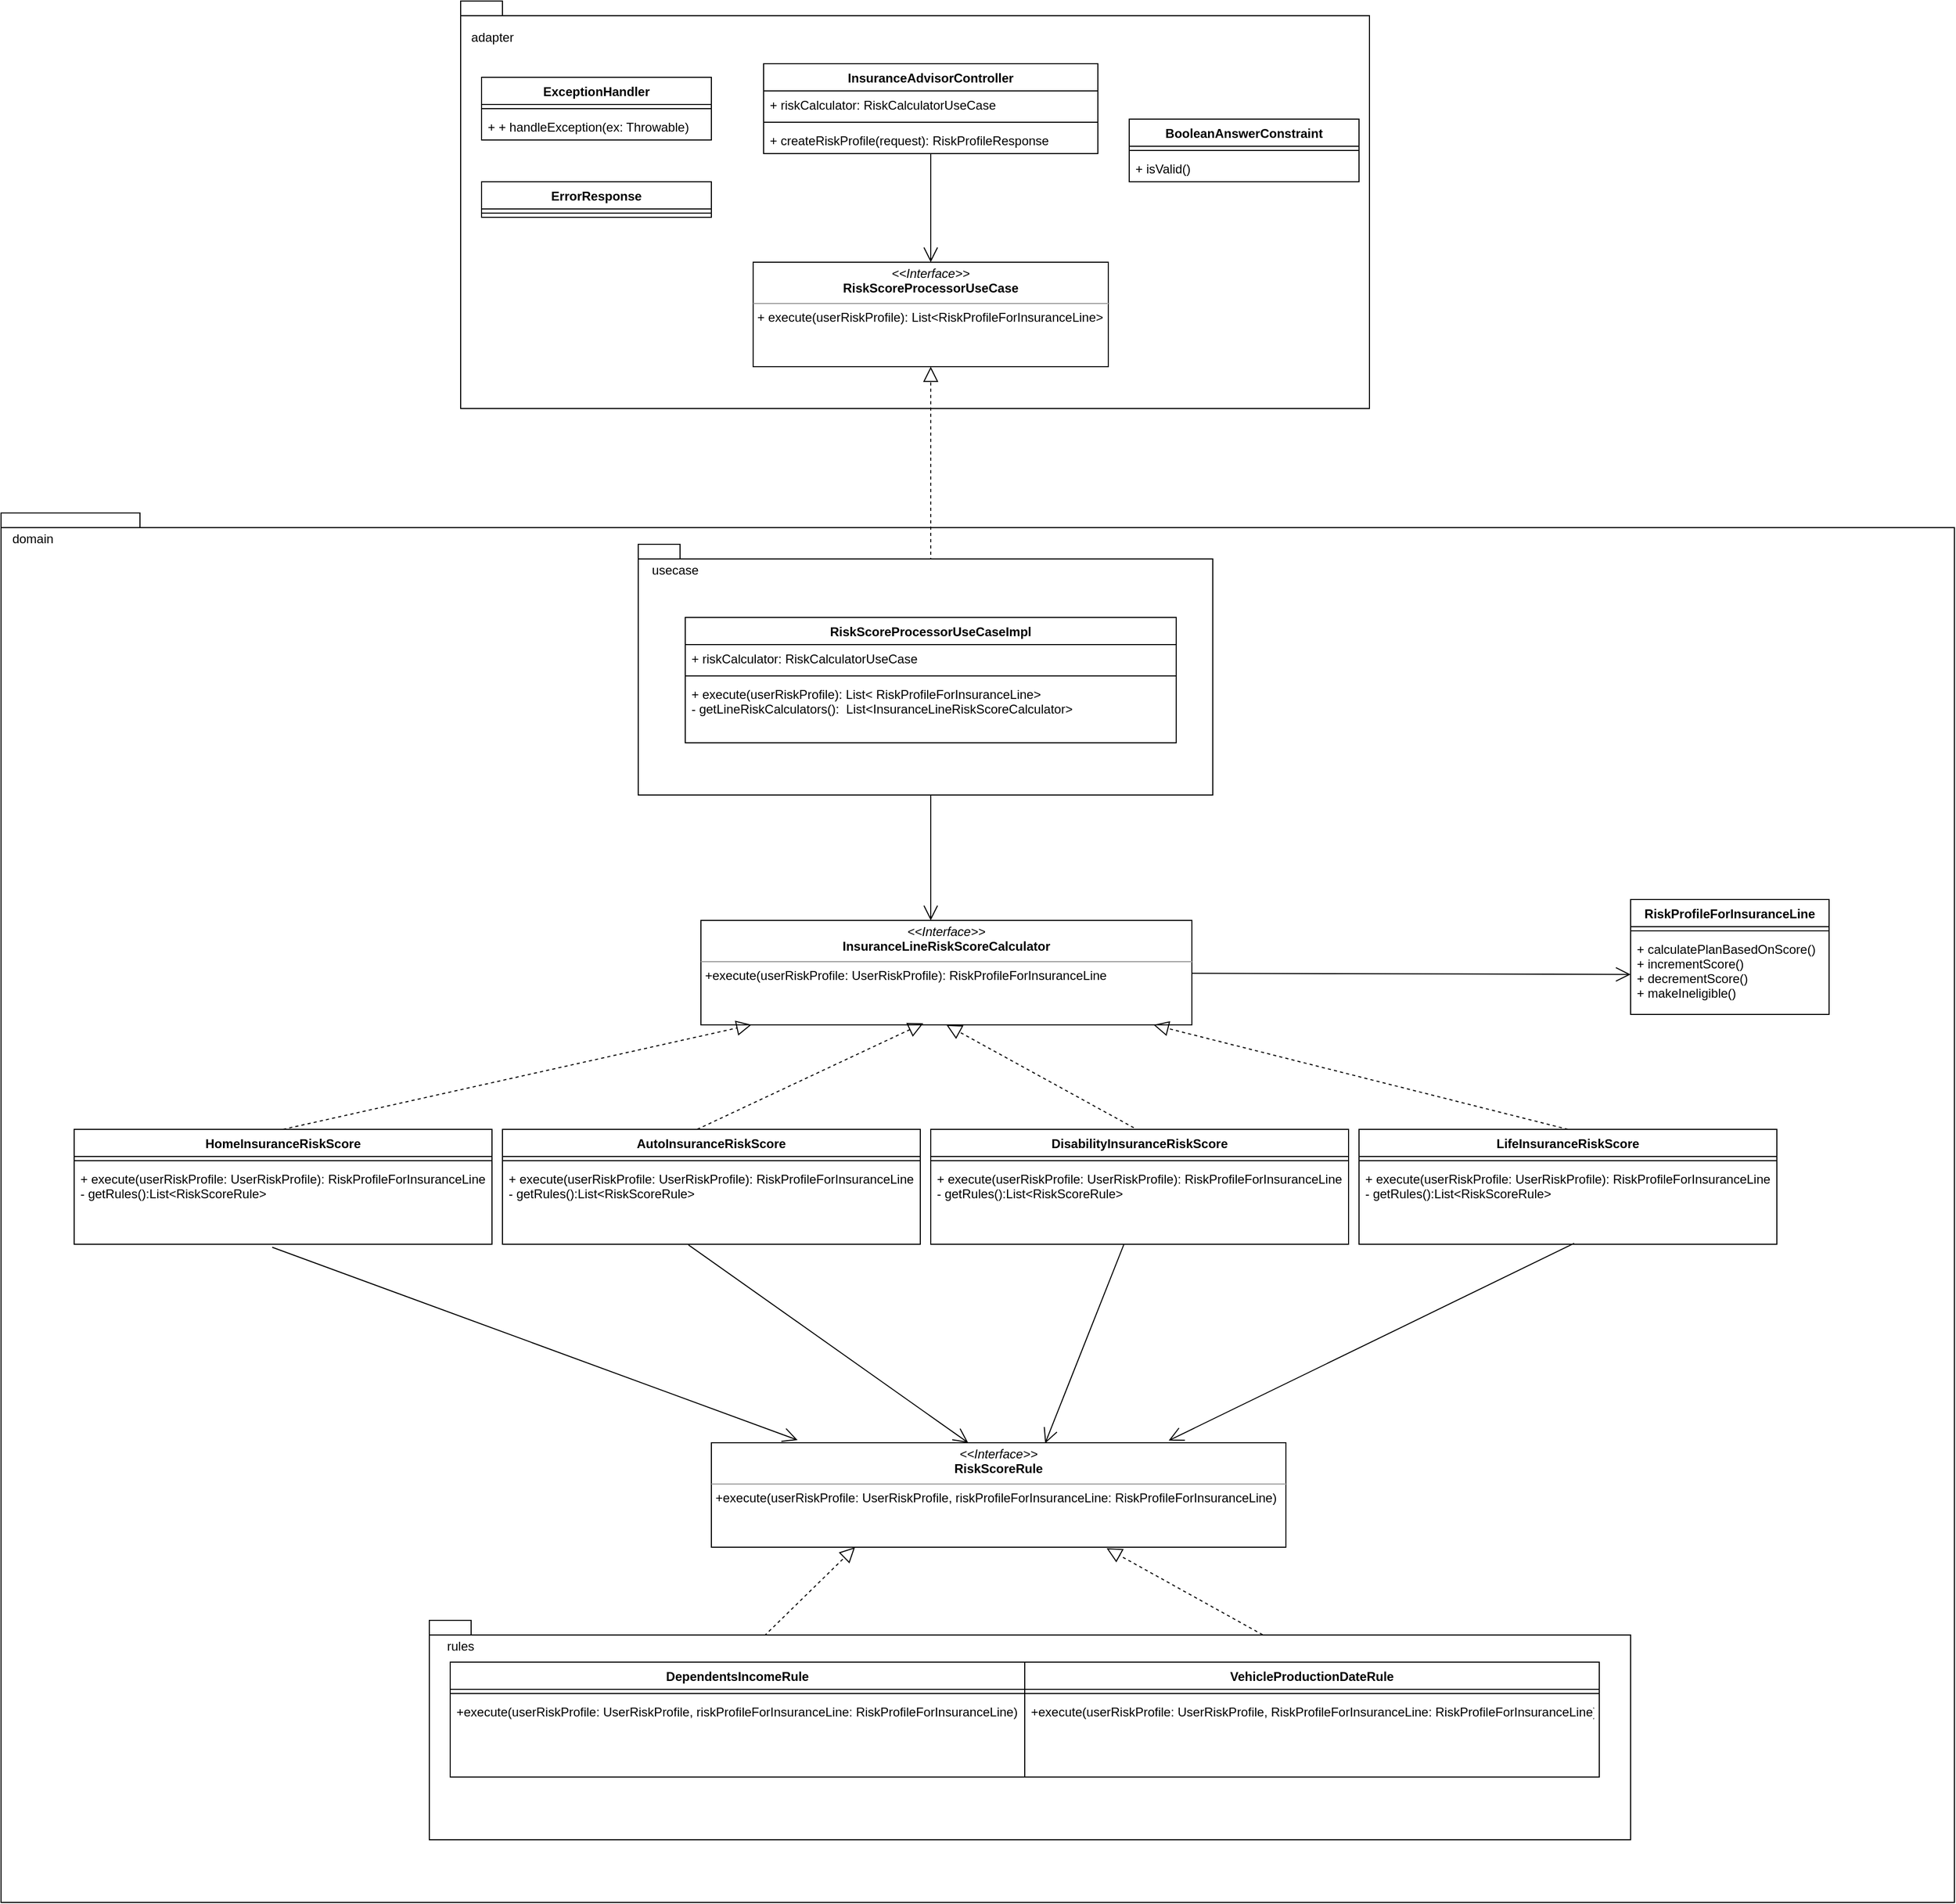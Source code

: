 <mxfile version="20.2.0" type="github">
  <diagram id="SVKXSChUIAAmM2R3LEYZ" name="Page-1">
    <mxGraphModel dx="2773" dy="1910" grid="1" gridSize="10" guides="1" tooltips="1" connect="1" arrows="1" fold="1" page="1" pageScale="1" pageWidth="850" pageHeight="1100" math="0" shadow="0">
      <root>
        <mxCell id="0" />
        <mxCell id="1" parent="0" />
        <mxCell id="6InDdCLGvUVwwbw9M51u-63" value="" style="group" parent="1" connectable="0" vertex="1">
          <mxGeometry x="-70" y="-20" width="870" height="390" as="geometry" />
        </mxCell>
        <mxCell id="6InDdCLGvUVwwbw9M51u-48" value="" style="shape=folder;fontStyle=1;spacingTop=10;tabWidth=40;tabHeight=14;tabPosition=left;html=1;" parent="6InDdCLGvUVwwbw9M51u-63" vertex="1">
          <mxGeometry width="870" height="390" as="geometry" />
        </mxCell>
        <mxCell id="6InDdCLGvUVwwbw9M51u-49" value="adapter" style="text;html=1;align=center;verticalAlign=middle;resizable=0;points=[];autosize=1;strokeColor=none;fillColor=none;" parent="6InDdCLGvUVwwbw9M51u-63" vertex="1">
          <mxGeometry y="20" width="60" height="30" as="geometry" />
        </mxCell>
        <mxCell id="dkyOJv_qx5CS_OgZHiO7-1" value="InsuranceAdvisorController" style="swimlane;fontStyle=1;align=center;verticalAlign=top;childLayout=stackLayout;horizontal=1;startSize=26;horizontalStack=0;resizeParent=1;resizeParentMax=0;resizeLast=0;collapsible=1;marginBottom=0;" parent="6InDdCLGvUVwwbw9M51u-63" vertex="1">
          <mxGeometry x="290" y="60" width="320" height="86" as="geometry">
            <mxRectangle x="220" y="40" width="200" height="30" as="alternateBounds" />
          </mxGeometry>
        </mxCell>
        <mxCell id="dkyOJv_qx5CS_OgZHiO7-2" value="+ riskCalculator: RiskCalculatorUseCase" style="text;strokeColor=none;fillColor=none;align=left;verticalAlign=top;spacingLeft=4;spacingRight=4;overflow=hidden;rotatable=0;points=[[0,0.5],[1,0.5]];portConstraint=eastwest;" parent="dkyOJv_qx5CS_OgZHiO7-1" vertex="1">
          <mxGeometry y="26" width="320" height="26" as="geometry" />
        </mxCell>
        <mxCell id="dkyOJv_qx5CS_OgZHiO7-3" value="" style="line;strokeWidth=1;fillColor=none;align=left;verticalAlign=middle;spacingTop=-1;spacingLeft=3;spacingRight=3;rotatable=0;labelPosition=right;points=[];portConstraint=eastwest;" parent="dkyOJv_qx5CS_OgZHiO7-1" vertex="1">
          <mxGeometry y="52" width="320" height="8" as="geometry" />
        </mxCell>
        <mxCell id="dkyOJv_qx5CS_OgZHiO7-4" value="+ createRiskProfile(request): RiskProfileResponse" style="text;strokeColor=none;fillColor=none;align=left;verticalAlign=top;spacingLeft=4;spacingRight=4;overflow=hidden;rotatable=0;points=[[0,0.5],[1,0.5]];portConstraint=eastwest;" parent="dkyOJv_qx5CS_OgZHiO7-1" vertex="1">
          <mxGeometry y="60" width="320" height="26" as="geometry" />
        </mxCell>
        <mxCell id="dkyOJv_qx5CS_OgZHiO7-5" value="" style="endArrow=open;endFill=1;endSize=12;html=1;rounded=0;entryX=0.5;entryY=0;entryDx=0;entryDy=0;" parent="6InDdCLGvUVwwbw9M51u-63" source="dkyOJv_qx5CS_OgZHiO7-4" target="dkyOJv_qx5CS_OgZHiO7-10" edge="1">
          <mxGeometry width="160" relative="1" as="geometry">
            <mxPoint x="270" y="260" as="sourcePoint" />
            <mxPoint x="450" y="250" as="targetPoint" />
          </mxGeometry>
        </mxCell>
        <mxCell id="dkyOJv_qx5CS_OgZHiO7-10" value="&lt;p style=&quot;margin:0px;margin-top:4px;text-align:center;&quot;&gt;&lt;i&gt;&amp;lt;&amp;lt;Interface&amp;gt;&amp;gt;&lt;/i&gt;&lt;br&gt;&lt;b&gt;RiskScoreProcessorUseCase&lt;/b&gt;&lt;br&gt;&lt;/p&gt;&lt;hr size=&quot;1&quot;&gt;&lt;p style=&quot;margin:0px;margin-left:4px;&quot;&gt;&lt;/p&gt;&lt;p style=&quot;margin:0px;margin-left:4px;&quot;&gt;+ execute(userRiskProfile): List&amp;lt;RiskProfileForInsuranceLine&amp;gt;&lt;br&gt;&lt;br&gt;&lt;/p&gt;" style="verticalAlign=top;align=left;overflow=fill;fontSize=12;fontFamily=Helvetica;html=1;" parent="6InDdCLGvUVwwbw9M51u-63" vertex="1">
          <mxGeometry x="280" y="250" width="340" height="100" as="geometry" />
        </mxCell>
        <mxCell id="6InDdCLGvUVwwbw9M51u-52" value="ExceptionHandler" style="swimlane;fontStyle=1;align=center;verticalAlign=top;childLayout=stackLayout;horizontal=1;startSize=26;horizontalStack=0;resizeParent=1;resizeParentMax=0;resizeLast=0;collapsible=1;marginBottom=0;" parent="6InDdCLGvUVwwbw9M51u-63" vertex="1">
          <mxGeometry x="20" y="73" width="220" height="60" as="geometry">
            <mxRectangle x="220" y="40" width="200" height="30" as="alternateBounds" />
          </mxGeometry>
        </mxCell>
        <mxCell id="6InDdCLGvUVwwbw9M51u-54" value="" style="line;strokeWidth=1;fillColor=none;align=left;verticalAlign=middle;spacingTop=-1;spacingLeft=3;spacingRight=3;rotatable=0;labelPosition=right;points=[];portConstraint=eastwest;" parent="6InDdCLGvUVwwbw9M51u-52" vertex="1">
          <mxGeometry y="26" width="220" height="8" as="geometry" />
        </mxCell>
        <mxCell id="6InDdCLGvUVwwbw9M51u-55" value="+ + handleException(ex: Throwable)" style="text;strokeColor=none;fillColor=none;align=left;verticalAlign=top;spacingLeft=4;spacingRight=4;overflow=hidden;rotatable=0;points=[[0,0.5],[1,0.5]];portConstraint=eastwest;" parent="6InDdCLGvUVwwbw9M51u-52" vertex="1">
          <mxGeometry y="34" width="220" height="26" as="geometry" />
        </mxCell>
        <mxCell id="6InDdCLGvUVwwbw9M51u-56" value="ErrorResponse" style="swimlane;fontStyle=1;align=center;verticalAlign=top;childLayout=stackLayout;horizontal=1;startSize=26;horizontalStack=0;resizeParent=1;resizeParentMax=0;resizeLast=0;collapsible=1;marginBottom=0;" parent="6InDdCLGvUVwwbw9M51u-63" vertex="1">
          <mxGeometry x="20" y="173" width="220" height="34" as="geometry">
            <mxRectangle x="220" y="40" width="200" height="30" as="alternateBounds" />
          </mxGeometry>
        </mxCell>
        <mxCell id="6InDdCLGvUVwwbw9M51u-57" value="" style="line;strokeWidth=1;fillColor=none;align=left;verticalAlign=middle;spacingTop=-1;spacingLeft=3;spacingRight=3;rotatable=0;labelPosition=right;points=[];portConstraint=eastwest;" parent="6InDdCLGvUVwwbw9M51u-56" vertex="1">
          <mxGeometry y="26" width="220" height="8" as="geometry" />
        </mxCell>
        <mxCell id="6InDdCLGvUVwwbw9M51u-59" value="BooleanAnswerConstraint" style="swimlane;fontStyle=1;align=center;verticalAlign=top;childLayout=stackLayout;horizontal=1;startSize=26;horizontalStack=0;resizeParent=1;resizeParentMax=0;resizeLast=0;collapsible=1;marginBottom=0;" parent="6InDdCLGvUVwwbw9M51u-63" vertex="1">
          <mxGeometry x="640" y="113" width="220" height="60" as="geometry">
            <mxRectangle x="220" y="40" width="200" height="30" as="alternateBounds" />
          </mxGeometry>
        </mxCell>
        <mxCell id="6InDdCLGvUVwwbw9M51u-60" value="" style="line;strokeWidth=1;fillColor=none;align=left;verticalAlign=middle;spacingTop=-1;spacingLeft=3;spacingRight=3;rotatable=0;labelPosition=right;points=[];portConstraint=eastwest;" parent="6InDdCLGvUVwwbw9M51u-59" vertex="1">
          <mxGeometry y="26" width="220" height="8" as="geometry" />
        </mxCell>
        <mxCell id="6InDdCLGvUVwwbw9M51u-61" value="+ isValid()" style="text;strokeColor=none;fillColor=none;align=left;verticalAlign=top;spacingLeft=4;spacingRight=4;overflow=hidden;rotatable=0;points=[[0,0.5],[1,0.5]];portConstraint=eastwest;" parent="6InDdCLGvUVwwbw9M51u-59" vertex="1">
          <mxGeometry y="34" width="220" height="26" as="geometry" />
        </mxCell>
        <mxCell id="6InDdCLGvUVwwbw9M51u-86" value="" style="shape=folder;fontStyle=1;spacingTop=10;tabWidth=40;tabHeight=14;tabPosition=left;html=1;" parent="1" vertex="1">
          <mxGeometry x="-510" y="470" width="1870" height="1330" as="geometry" />
        </mxCell>
        <mxCell id="6InDdCLGvUVwwbw9M51u-9" value="" style="endArrow=open;endFill=1;endSize=12;html=1;rounded=0;" parent="1" source="6InDdCLGvUVwwbw9M51u-7" edge="1">
          <mxGeometry width="160" relative="1" as="geometry">
            <mxPoint x="340" y="820" as="sourcePoint" />
            <mxPoint x="380" y="860" as="targetPoint" />
          </mxGeometry>
        </mxCell>
        <mxCell id="6InDdCLGvUVwwbw9M51u-10" value="&lt;p style=&quot;margin:0px;margin-top:4px;text-align:center;&quot;&gt;&lt;i&gt;&amp;lt;&amp;lt;Interface&amp;gt;&amp;gt;&lt;/i&gt;&lt;br&gt;&lt;b&gt;InsuranceLineRiskScoreCalculator&lt;/b&gt;&lt;br&gt;&lt;/p&gt;&lt;hr size=&quot;1&quot;&gt;&lt;p style=&quot;margin:0px;margin-left:4px;&quot;&gt;&lt;/p&gt;&lt;p style=&quot;margin:0px;margin-left:4px;&quot;&gt;+execute(userRiskProfile: UserRiskProfile): RiskProfileForInsuranceLine&lt;/p&gt;" style="verticalAlign=top;align=left;overflow=fill;fontSize=12;fontFamily=Helvetica;html=1;" parent="1" vertex="1">
          <mxGeometry x="160" y="860" width="470" height="100" as="geometry" />
        </mxCell>
        <mxCell id="6InDdCLGvUVwwbw9M51u-11" value="" style="endArrow=block;dashed=1;endFill=0;endSize=12;html=1;rounded=0;entryX=0.453;entryY=0.985;entryDx=0;entryDy=0;entryPerimeter=0;exitX=0.466;exitY=0;exitDx=0;exitDy=0;exitPerimeter=0;" parent="1" source="6InDdCLGvUVwwbw9M51u-12" target="6InDdCLGvUVwwbw9M51u-10" edge="1">
          <mxGeometry width="160" relative="1" as="geometry">
            <mxPoint x="120" y="1110" as="sourcePoint" />
            <mxPoint x="280" y="1110" as="targetPoint" />
          </mxGeometry>
        </mxCell>
        <mxCell id="6InDdCLGvUVwwbw9M51u-12" value="AutoInsuranceRiskScore" style="swimlane;fontStyle=1;align=center;verticalAlign=top;childLayout=stackLayout;horizontal=1;startSize=26;horizontalStack=0;resizeParent=1;resizeParentMax=0;resizeLast=0;collapsible=1;marginBottom=0;" parent="1" vertex="1">
          <mxGeometry x="-30" y="1060" width="400" height="110" as="geometry">
            <mxRectangle x="220" y="40" width="200" height="30" as="alternateBounds" />
          </mxGeometry>
        </mxCell>
        <mxCell id="6InDdCLGvUVwwbw9M51u-14" value="" style="line;strokeWidth=1;fillColor=none;align=left;verticalAlign=middle;spacingTop=-1;spacingLeft=3;spacingRight=3;rotatable=0;labelPosition=right;points=[];portConstraint=eastwest;" parent="6InDdCLGvUVwwbw9M51u-12" vertex="1">
          <mxGeometry y="26" width="400" height="8" as="geometry" />
        </mxCell>
        <mxCell id="6InDdCLGvUVwwbw9M51u-15" value="+ execute(userRiskProfile: UserRiskProfile): RiskProfileForInsuranceLine&#xa;- getRules():List&lt;RiskScoreRule&gt;" style="text;strokeColor=none;fillColor=none;align=left;verticalAlign=top;spacingLeft=4;spacingRight=4;overflow=hidden;rotatable=0;points=[[0,0.5],[1,0.5]];portConstraint=eastwest;" parent="6InDdCLGvUVwwbw9M51u-12" vertex="1">
          <mxGeometry y="34" width="400" height="76" as="geometry" />
        </mxCell>
        <mxCell id="6InDdCLGvUVwwbw9M51u-16" value="DisabilityInsuranceRiskScore" style="swimlane;fontStyle=1;align=center;verticalAlign=top;childLayout=stackLayout;horizontal=1;startSize=26;horizontalStack=0;resizeParent=1;resizeParentMax=0;resizeLast=0;collapsible=1;marginBottom=0;" parent="1" vertex="1">
          <mxGeometry x="380" y="1060" width="400" height="110" as="geometry">
            <mxRectangle x="220" y="40" width="200" height="30" as="alternateBounds" />
          </mxGeometry>
        </mxCell>
        <mxCell id="6InDdCLGvUVwwbw9M51u-17" value="" style="line;strokeWidth=1;fillColor=none;align=left;verticalAlign=middle;spacingTop=-1;spacingLeft=3;spacingRight=3;rotatable=0;labelPosition=right;points=[];portConstraint=eastwest;" parent="6InDdCLGvUVwwbw9M51u-16" vertex="1">
          <mxGeometry y="26" width="400" height="8" as="geometry" />
        </mxCell>
        <mxCell id="6InDdCLGvUVwwbw9M51u-18" value="+ execute(userRiskProfile: UserRiskProfile): RiskProfileForInsuranceLine&#xa;- getRules():List&lt;RiskScoreRule&gt;" style="text;strokeColor=none;fillColor=none;align=left;verticalAlign=top;spacingLeft=4;spacingRight=4;overflow=hidden;rotatable=0;points=[[0,0.5],[1,0.5]];portConstraint=eastwest;" parent="6InDdCLGvUVwwbw9M51u-16" vertex="1">
          <mxGeometry y="34" width="400" height="76" as="geometry" />
        </mxCell>
        <mxCell id="6InDdCLGvUVwwbw9M51u-19" value="" style="endArrow=block;dashed=1;endFill=0;endSize=12;html=1;rounded=0;entryX=0.5;entryY=1;entryDx=0;entryDy=0;exitX=0.486;exitY=-0.014;exitDx=0;exitDy=0;exitPerimeter=0;" parent="1" source="6InDdCLGvUVwwbw9M51u-16" target="6InDdCLGvUVwwbw9M51u-10" edge="1">
          <mxGeometry width="160" relative="1" as="geometry">
            <mxPoint x="161.74" y="1070" as="sourcePoint" />
            <mxPoint x="224.05" y="970.7" as="targetPoint" />
          </mxGeometry>
        </mxCell>
        <mxCell id="6InDdCLGvUVwwbw9M51u-20" value="HomeInsuranceRiskScore" style="swimlane;fontStyle=1;align=center;verticalAlign=top;childLayout=stackLayout;horizontal=1;startSize=26;horizontalStack=0;resizeParent=1;resizeParentMax=0;resizeLast=0;collapsible=1;marginBottom=0;" parent="1" vertex="1">
          <mxGeometry x="-440" y="1060" width="400" height="110" as="geometry">
            <mxRectangle x="220" y="40" width="200" height="30" as="alternateBounds" />
          </mxGeometry>
        </mxCell>
        <mxCell id="6InDdCLGvUVwwbw9M51u-21" value="" style="line;strokeWidth=1;fillColor=none;align=left;verticalAlign=middle;spacingTop=-1;spacingLeft=3;spacingRight=3;rotatable=0;labelPosition=right;points=[];portConstraint=eastwest;" parent="6InDdCLGvUVwwbw9M51u-20" vertex="1">
          <mxGeometry y="26" width="400" height="8" as="geometry" />
        </mxCell>
        <mxCell id="6InDdCLGvUVwwbw9M51u-22" value="+ execute(userRiskProfile: UserRiskProfile): RiskProfileForInsuranceLine&#xa;- getRules():List&lt;RiskScoreRule&gt;" style="text;strokeColor=none;fillColor=none;align=left;verticalAlign=top;spacingLeft=4;spacingRight=4;overflow=hidden;rotatable=0;points=[[0,0.5],[1,0.5]];portConstraint=eastwest;" parent="6InDdCLGvUVwwbw9M51u-20" vertex="1">
          <mxGeometry y="34" width="400" height="76" as="geometry" />
        </mxCell>
        <mxCell id="6InDdCLGvUVwwbw9M51u-23" value="" style="endArrow=block;dashed=1;endFill=0;endSize=12;html=1;rounded=0;entryX=0.103;entryY=0.999;entryDx=0;entryDy=0;entryPerimeter=0;exitX=0.5;exitY=0;exitDx=0;exitDy=0;" parent="1" source="6InDdCLGvUVwwbw9M51u-20" target="6InDdCLGvUVwwbw9M51u-10" edge="1">
          <mxGeometry width="160" relative="1" as="geometry">
            <mxPoint x="161.74" y="1070" as="sourcePoint" />
            <mxPoint x="382.91" y="968.5" as="targetPoint" />
          </mxGeometry>
        </mxCell>
        <mxCell id="6InDdCLGvUVwwbw9M51u-24" value="LifeInsuranceRiskScore" style="swimlane;fontStyle=1;align=center;verticalAlign=top;childLayout=stackLayout;horizontal=1;startSize=26;horizontalStack=0;resizeParent=1;resizeParentMax=0;resizeLast=0;collapsible=1;marginBottom=0;" parent="1" vertex="1">
          <mxGeometry x="790" y="1060" width="400" height="110" as="geometry">
            <mxRectangle x="220" y="40" width="200" height="30" as="alternateBounds" />
          </mxGeometry>
        </mxCell>
        <mxCell id="6InDdCLGvUVwwbw9M51u-25" value="" style="line;strokeWidth=1;fillColor=none;align=left;verticalAlign=middle;spacingTop=-1;spacingLeft=3;spacingRight=3;rotatable=0;labelPosition=right;points=[];portConstraint=eastwest;" parent="6InDdCLGvUVwwbw9M51u-24" vertex="1">
          <mxGeometry y="26" width="400" height="8" as="geometry" />
        </mxCell>
        <mxCell id="6InDdCLGvUVwwbw9M51u-26" value="+ execute(userRiskProfile: UserRiskProfile): RiskProfileForInsuranceLine&#xa;- getRules():List&lt;RiskScoreRule&gt;" style="text;strokeColor=none;fillColor=none;align=left;verticalAlign=top;spacingLeft=4;spacingRight=4;overflow=hidden;rotatable=0;points=[[0,0.5],[1,0.5]];portConstraint=eastwest;" parent="6InDdCLGvUVwwbw9M51u-24" vertex="1">
          <mxGeometry y="34" width="400" height="76" as="geometry" />
        </mxCell>
        <mxCell id="6InDdCLGvUVwwbw9M51u-27" value="" style="endArrow=block;dashed=1;endFill=0;endSize=12;html=1;rounded=0;exitX=0.5;exitY=0;exitDx=0;exitDy=0;" parent="1" source="6InDdCLGvUVwwbw9M51u-24" target="6InDdCLGvUVwwbw9M51u-10" edge="1">
          <mxGeometry width="160" relative="1" as="geometry">
            <mxPoint x="579.54" y="1068.46" as="sourcePoint" />
            <mxPoint x="405" y="970" as="targetPoint" />
          </mxGeometry>
        </mxCell>
        <mxCell id="6InDdCLGvUVwwbw9M51u-31" value="" style="endArrow=open;endFill=1;endSize=12;html=1;rounded=0;exitX=0.474;exitY=1.038;exitDx=0;exitDy=0;exitPerimeter=0;entryX=0.15;entryY=-0.026;entryDx=0;entryDy=0;entryPerimeter=0;" parent="1" source="6InDdCLGvUVwwbw9M51u-22" target="6InDdCLGvUVwwbw9M51u-35" edge="1">
          <mxGeometry width="160" relative="1" as="geometry">
            <mxPoint x="-90" y="1290" as="sourcePoint" />
            <mxPoint x="269.786" y="1360" as="targetPoint" />
          </mxGeometry>
        </mxCell>
        <mxCell id="6InDdCLGvUVwwbw9M51u-32" value="" style="endArrow=open;endFill=1;endSize=12;html=1;rounded=0;entryX=0.447;entryY=0;entryDx=0;entryDy=0;exitX=0.445;exitY=1.007;exitDx=0;exitDy=0;exitPerimeter=0;entryPerimeter=0;" parent="1" source="6InDdCLGvUVwwbw9M51u-15" target="6InDdCLGvUVwwbw9M51u-35" edge="1">
          <mxGeometry width="160" relative="1" as="geometry">
            <mxPoint x="-245.14" y="1182.888" as="sourcePoint" />
            <mxPoint x="400.82" y="1359.072" as="targetPoint" />
          </mxGeometry>
        </mxCell>
        <mxCell id="6InDdCLGvUVwwbw9M51u-33" value="" style="endArrow=open;endFill=1;endSize=12;html=1;rounded=0;entryX=0.581;entryY=0.005;entryDx=0;entryDy=0;entryPerimeter=0;" parent="1" source="6InDdCLGvUVwwbw9M51u-18" target="6InDdCLGvUVwwbw9M51u-35" edge="1">
          <mxGeometry width="160" relative="1" as="geometry">
            <mxPoint x="153.55" y="1180.532" as="sourcePoint" />
            <mxPoint x="461.399" y="1360" as="targetPoint" />
          </mxGeometry>
        </mxCell>
        <mxCell id="6InDdCLGvUVwwbw9M51u-34" value="" style="endArrow=open;endFill=1;endSize=12;html=1;rounded=0;exitX=0.515;exitY=0.988;exitDx=0;exitDy=0;exitPerimeter=0;entryX=0.796;entryY=-0.021;entryDx=0;entryDy=0;entryPerimeter=0;" parent="1" source="6InDdCLGvUVwwbw9M51u-26" target="6InDdCLGvUVwwbw9M51u-35" edge="1">
          <mxGeometry width="160" relative="1" as="geometry">
            <mxPoint x="163.55" y="1190.532" as="sourcePoint" />
            <mxPoint x="562.603" y="1360" as="targetPoint" />
          </mxGeometry>
        </mxCell>
        <mxCell id="6InDdCLGvUVwwbw9M51u-35" value="&lt;p style=&quot;margin:0px;margin-top:4px;text-align:center;&quot;&gt;&lt;i&gt;&amp;lt;&amp;lt;Interface&amp;gt;&amp;gt;&lt;/i&gt;&lt;br&gt;&lt;b&gt;RiskScoreRule&lt;/b&gt;&lt;br&gt;&lt;/p&gt;&lt;hr size=&quot;1&quot;&gt;&lt;p style=&quot;margin:0px;margin-left:4px;&quot;&gt;&lt;/p&gt;&lt;p style=&quot;margin:0px;margin-left:4px;&quot;&gt;+execute(userRiskProfile: UserRiskProfile, riskProfileForInsuranceLine: RiskProfileForInsuranceLine)&lt;/p&gt;" style="verticalAlign=top;align=left;overflow=fill;fontSize=12;fontFamily=Helvetica;html=1;" parent="1" vertex="1">
          <mxGeometry x="170" y="1360" width="550" height="100" as="geometry" />
        </mxCell>
        <mxCell id="6InDdCLGvUVwwbw9M51u-39" value="" style="endArrow=block;dashed=1;endFill=0;endSize=12;html=1;rounded=0;entryX=0.25;entryY=1;entryDx=0;entryDy=0;exitX=0.5;exitY=0;exitDx=0;exitDy=0;" parent="1" source="6InDdCLGvUVwwbw9M51u-36" target="6InDdCLGvUVwwbw9M51u-35" edge="1">
          <mxGeometry width="160" relative="1" as="geometry">
            <mxPoint x="161.74" y="1070" as="sourcePoint" />
            <mxPoint x="382.91" y="968.5" as="targetPoint" />
          </mxGeometry>
        </mxCell>
        <mxCell id="6InDdCLGvUVwwbw9M51u-43" value="" style="endArrow=block;dashed=1;endFill=0;endSize=12;html=1;rounded=0;entryX=0.688;entryY=1.01;entryDx=0;entryDy=0;exitX=0.5;exitY=0;exitDx=0;exitDy=0;entryPerimeter=0;" parent="1" source="6InDdCLGvUVwwbw9M51u-40" target="6InDdCLGvUVwwbw9M51u-35" edge="1">
          <mxGeometry width="160" relative="1" as="geometry">
            <mxPoint x="195" y="1580" as="sourcePoint" />
            <mxPoint x="307.5" y="1470" as="targetPoint" />
          </mxGeometry>
        </mxCell>
        <mxCell id="6InDdCLGvUVwwbw9M51u-44" value="RiskProfileForInsuranceLine" style="swimlane;fontStyle=1;align=center;verticalAlign=top;childLayout=stackLayout;horizontal=1;startSize=26;horizontalStack=0;resizeParent=1;resizeParentMax=0;resizeLast=0;collapsible=1;marginBottom=0;" parent="1" vertex="1">
          <mxGeometry x="1050" y="840" width="190" height="110" as="geometry">
            <mxRectangle x="220" y="40" width="200" height="30" as="alternateBounds" />
          </mxGeometry>
        </mxCell>
        <mxCell id="6InDdCLGvUVwwbw9M51u-45" value="" style="line;strokeWidth=1;fillColor=none;align=left;verticalAlign=middle;spacingTop=-1;spacingLeft=3;spacingRight=3;rotatable=0;labelPosition=right;points=[];portConstraint=eastwest;" parent="6InDdCLGvUVwwbw9M51u-44" vertex="1">
          <mxGeometry y="26" width="190" height="8" as="geometry" />
        </mxCell>
        <mxCell id="6InDdCLGvUVwwbw9M51u-46" value="+ calculatePlanBasedOnScore()&#xa;+ incrementScore()&#xa;+ decrementScore()&#xa;+ makeIneligible()" style="text;strokeColor=none;fillColor=none;align=left;verticalAlign=top;spacingLeft=4;spacingRight=4;overflow=hidden;rotatable=0;points=[[0,0.5],[1,0.5]];portConstraint=eastwest;" parent="6InDdCLGvUVwwbw9M51u-44" vertex="1">
          <mxGeometry y="34" width="190" height="76" as="geometry" />
        </mxCell>
        <mxCell id="6InDdCLGvUVwwbw9M51u-47" value="" style="endArrow=open;endFill=1;endSize=12;html=1;rounded=0;" parent="1" source="6InDdCLGvUVwwbw9M51u-10" target="6InDdCLGvUVwwbw9M51u-46" edge="1">
          <mxGeometry width="160" relative="1" as="geometry">
            <mxPoint x="680" y="870" as="sourcePoint" />
            <mxPoint x="840" y="870" as="targetPoint" />
          </mxGeometry>
        </mxCell>
        <mxCell id="6InDdCLGvUVwwbw9M51u-89" value="domain" style="text;html=1;align=center;verticalAlign=middle;resizable=0;points=[];autosize=1;strokeColor=none;fillColor=none;" parent="1" vertex="1">
          <mxGeometry x="-510" y="480" width="60" height="30" as="geometry" />
        </mxCell>
        <mxCell id="6InDdCLGvUVwwbw9M51u-2" value="" style="endArrow=block;dashed=1;endFill=0;endSize=12;html=1;rounded=0;entryX=0.5;entryY=1;entryDx=0;entryDy=0;exitX=0.5;exitY=0;exitDx=0;exitDy=0;" parent="1" source="6InDdCLGvUVwwbw9M51u-4" target="dkyOJv_qx5CS_OgZHiO7-10" edge="1">
          <mxGeometry width="160" relative="1" as="geometry">
            <mxPoint x="380" y="430" as="sourcePoint" />
            <mxPoint x="370" y="420" as="targetPoint" />
          </mxGeometry>
        </mxCell>
        <mxCell id="6InDdCLGvUVwwbw9M51u-93" value="" style="shape=folder;fontStyle=1;spacingTop=10;tabWidth=40;tabHeight=14;tabPosition=left;html=1;" parent="1" vertex="1">
          <mxGeometry x="100" y="500" width="550" height="240" as="geometry" />
        </mxCell>
        <mxCell id="6InDdCLGvUVwwbw9M51u-4" value="RiskScoreProcessorUseCaseImpl" style="swimlane;fontStyle=1;align=center;verticalAlign=top;childLayout=stackLayout;horizontal=1;startSize=26;horizontalStack=0;resizeParent=1;resizeParentMax=0;resizeLast=0;collapsible=1;marginBottom=0;" parent="1" vertex="1">
          <mxGeometry x="145" y="570" width="470" height="120" as="geometry">
            <mxRectangle x="220" y="40" width="200" height="30" as="alternateBounds" />
          </mxGeometry>
        </mxCell>
        <mxCell id="6InDdCLGvUVwwbw9M51u-5" value="+ riskCalculator: RiskCalculatorUseCase" style="text;strokeColor=none;fillColor=none;align=left;verticalAlign=top;spacingLeft=4;spacingRight=4;overflow=hidden;rotatable=0;points=[[0,0.5],[1,0.5]];portConstraint=eastwest;" parent="6InDdCLGvUVwwbw9M51u-4" vertex="1">
          <mxGeometry y="26" width="470" height="26" as="geometry" />
        </mxCell>
        <mxCell id="6InDdCLGvUVwwbw9M51u-6" value="" style="line;strokeWidth=1;fillColor=none;align=left;verticalAlign=middle;spacingTop=-1;spacingLeft=3;spacingRight=3;rotatable=0;labelPosition=right;points=[];portConstraint=eastwest;" parent="6InDdCLGvUVwwbw9M51u-4" vertex="1">
          <mxGeometry y="52" width="470" height="8" as="geometry" />
        </mxCell>
        <mxCell id="6InDdCLGvUVwwbw9M51u-7" value="+ execute(userRiskProfile): List&lt; RiskProfileForInsuranceLine&gt;&#xa;- getLineRiskCalculators():  List&lt;InsuranceLineRiskScoreCalculator&gt;" style="text;strokeColor=none;fillColor=none;align=left;verticalAlign=top;spacingLeft=4;spacingRight=4;overflow=hidden;rotatable=0;points=[[0,0.5],[1,0.5]];portConstraint=eastwest;" parent="6InDdCLGvUVwwbw9M51u-4" vertex="1">
          <mxGeometry y="60" width="470" height="60" as="geometry" />
        </mxCell>
        <mxCell id="6InDdCLGvUVwwbw9M51u-95" value="usecase" style="text;html=1;align=center;verticalAlign=middle;resizable=0;points=[];autosize=1;strokeColor=none;fillColor=none;" parent="1" vertex="1">
          <mxGeometry x="100" y="510" width="70" height="30" as="geometry" />
        </mxCell>
        <mxCell id="6InDdCLGvUVwwbw9M51u-96" value="" style="shape=folder;fontStyle=1;spacingTop=10;tabWidth=40;tabHeight=14;tabPosition=left;html=1;" parent="1" vertex="1">
          <mxGeometry x="-100" y="1530" width="1150" height="210" as="geometry" />
        </mxCell>
        <mxCell id="6InDdCLGvUVwwbw9M51u-40" value="VehicleProductionDateRule" style="swimlane;fontStyle=1;align=center;verticalAlign=top;childLayout=stackLayout;horizontal=1;startSize=26;horizontalStack=0;resizeParent=1;resizeParentMax=0;resizeLast=0;collapsible=1;marginBottom=0;" parent="1" vertex="1">
          <mxGeometry x="470" y="1570" width="550" height="110" as="geometry">
            <mxRectangle x="220" y="40" width="200" height="30" as="alternateBounds" />
          </mxGeometry>
        </mxCell>
        <mxCell id="6InDdCLGvUVwwbw9M51u-41" value="" style="line;strokeWidth=1;fillColor=none;align=left;verticalAlign=middle;spacingTop=-1;spacingLeft=3;spacingRight=3;rotatable=0;labelPosition=right;points=[];portConstraint=eastwest;" parent="6InDdCLGvUVwwbw9M51u-40" vertex="1">
          <mxGeometry y="26" width="550" height="8" as="geometry" />
        </mxCell>
        <mxCell id="6InDdCLGvUVwwbw9M51u-42" value="+execute(userRiskProfile: UserRiskProfile, RiskProfileForInsuranceLine: RiskProfileForInsuranceLine)" style="text;strokeColor=none;fillColor=none;align=left;verticalAlign=top;spacingLeft=4;spacingRight=4;overflow=hidden;rotatable=0;points=[[0,0.5],[1,0.5]];portConstraint=eastwest;" parent="6InDdCLGvUVwwbw9M51u-40" vertex="1">
          <mxGeometry y="34" width="550" height="76" as="geometry" />
        </mxCell>
        <mxCell id="6InDdCLGvUVwwbw9M51u-36" value="DependentsIncomeRule" style="swimlane;fontStyle=1;align=center;verticalAlign=top;childLayout=stackLayout;horizontal=1;startSize=26;horizontalStack=0;resizeParent=1;resizeParentMax=0;resizeLast=0;collapsible=1;marginBottom=0;" parent="1" vertex="1">
          <mxGeometry x="-80" y="1570" width="550" height="110" as="geometry">
            <mxRectangle x="220" y="40" width="200" height="30" as="alternateBounds" />
          </mxGeometry>
        </mxCell>
        <mxCell id="6InDdCLGvUVwwbw9M51u-37" value="" style="line;strokeWidth=1;fillColor=none;align=left;verticalAlign=middle;spacingTop=-1;spacingLeft=3;spacingRight=3;rotatable=0;labelPosition=right;points=[];portConstraint=eastwest;" parent="6InDdCLGvUVwwbw9M51u-36" vertex="1">
          <mxGeometry y="26" width="550" height="8" as="geometry" />
        </mxCell>
        <mxCell id="6InDdCLGvUVwwbw9M51u-38" value="+execute(userRiskProfile: UserRiskProfile, riskProfileForInsuranceLine: RiskProfileForInsuranceLine)" style="text;strokeColor=none;fillColor=none;align=left;verticalAlign=top;spacingLeft=4;spacingRight=4;overflow=hidden;rotatable=0;points=[[0,0.5],[1,0.5]];portConstraint=eastwest;" parent="6InDdCLGvUVwwbw9M51u-36" vertex="1">
          <mxGeometry y="34" width="550" height="76" as="geometry" />
        </mxCell>
        <mxCell id="6InDdCLGvUVwwbw9M51u-97" value="rules" style="text;html=1;strokeColor=none;fillColor=none;align=center;verticalAlign=middle;whiteSpace=wrap;rounded=0;" parent="1" vertex="1">
          <mxGeometry x="-100" y="1540" width="60" height="30" as="geometry" />
        </mxCell>
      </root>
    </mxGraphModel>
  </diagram>
</mxfile>
